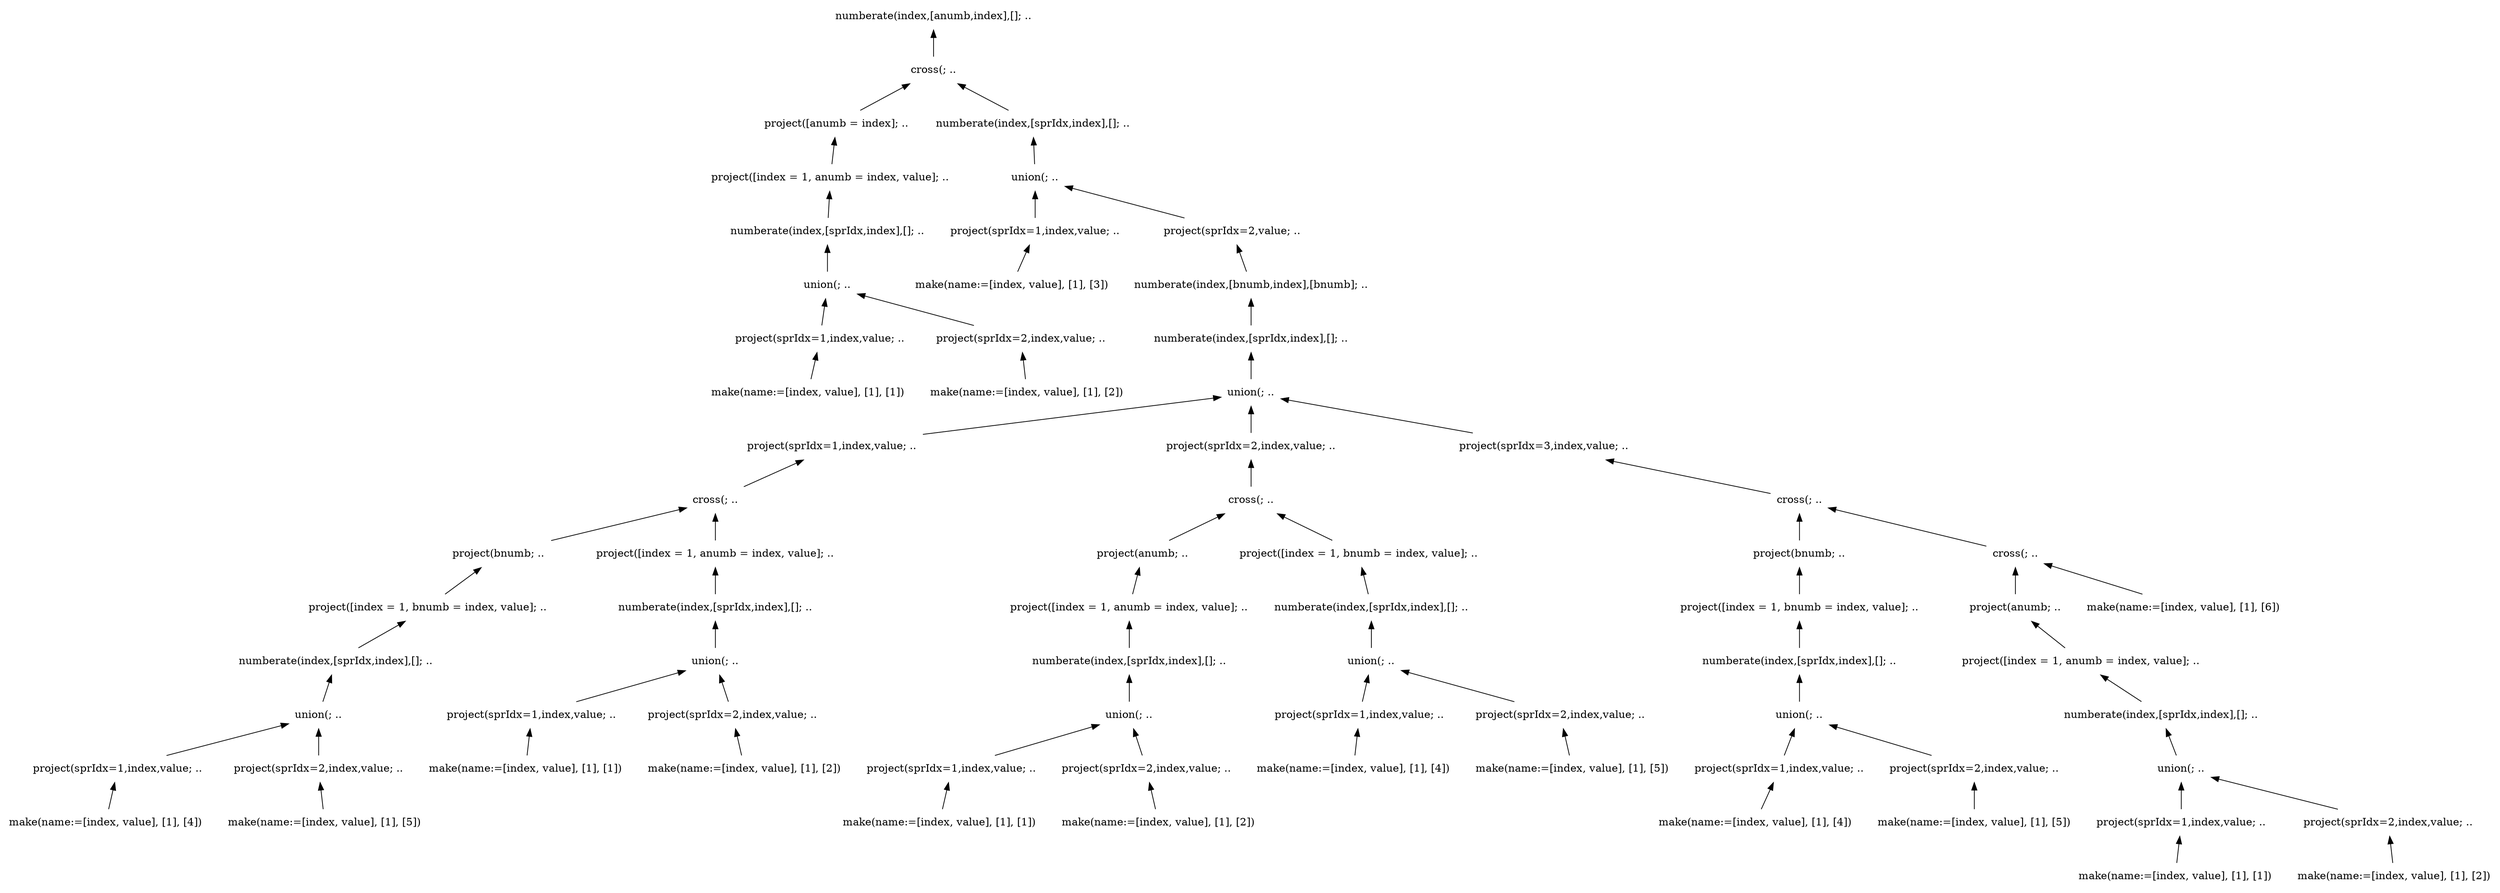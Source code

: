 digraph AST {
edge [color=black, dir=both, weight=1, fontcolor=black, arrowhead=none, arrowtail=normal]
node [shape=plaintext]
make8 [label="make(name:=[index, value], [1], [1])"]
project7 [label="project(sprIdx=1,index,value; .."]
make10 [label="make(name:=[index, value], [1], [2])"]
project9 [label="project(sprIdx=2,index,value; .."]
union6 [label="union(; .."]
numberate5 [label="numberate(index,[sprIdx,index],[]; .."]
project4 [label="project([index = 1, anumb = index, value]; .."]
project3 [label="project([anumb = index]; .."]
make14 [label="make(name:=[index, value], [1], [3])"]
project13 [label="project(sprIdx=1,index,value; .."]
make26 [label="make(name:=[index, value], [1], [4])"]
project25 [label="project(sprIdx=1,index,value; .."]
make28 [label="make(name:=[index, value], [1], [5])"]
project27 [label="project(sprIdx=2,index,value; .."]
union24 [label="union(; .."]
numberate23 [label="numberate(index,[sprIdx,index],[]; .."]
project22 [label="project([index = 1, bnumb = index, value]; .."]
project21 [label="project(bnumb; .."]
make33 [label="make(name:=[index, value], [1], [1])"]
project32 [label="project(sprIdx=1,index,value; .."]
make35 [label="make(name:=[index, value], [1], [2])"]
project34 [label="project(sprIdx=2,index,value; .."]
union31 [label="union(; .."]
numberate30 [label="numberate(index,[sprIdx,index],[]; .."]
project29 [label="project([index = 1, anumb = index, value]; .."]
cross20 [label="cross(; .."]
project19 [label="project(sprIdx=1,index,value; .."]
make43 [label="make(name:=[index, value], [1], [1])"]
project42 [label="project(sprIdx=1,index,value; .."]
make45 [label="make(name:=[index, value], [1], [2])"]
project44 [label="project(sprIdx=2,index,value; .."]
union41 [label="union(; .."]
numberate40 [label="numberate(index,[sprIdx,index],[]; .."]
project39 [label="project([index = 1, anumb = index, value]; .."]
project38 [label="project(anumb; .."]
make50 [label="make(name:=[index, value], [1], [4])"]
project49 [label="project(sprIdx=1,index,value; .."]
make52 [label="make(name:=[index, value], [1], [5])"]
project51 [label="project(sprIdx=2,index,value; .."]
union48 [label="union(; .."]
numberate47 [label="numberate(index,[sprIdx,index],[]; .."]
project46 [label="project([index = 1, bnumb = index, value]; .."]
cross37 [label="cross(; .."]
project36 [label="project(sprIdx=2,index,value; .."]
make60 [label="make(name:=[index, value], [1], [4])"]
project59 [label="project(sprIdx=1,index,value; .."]
make62 [label="make(name:=[index, value], [1], [5])"]
project61 [label="project(sprIdx=2,index,value; .."]
union58 [label="union(; .."]
numberate57 [label="numberate(index,[sprIdx,index],[]; .."]
project56 [label="project([index = 1, bnumb = index, value]; .."]
project55 [label="project(bnumb; .."]
make69 [label="make(name:=[index, value], [1], [1])"]
project68 [label="project(sprIdx=1,index,value; .."]
make71 [label="make(name:=[index, value], [1], [2])"]
project70 [label="project(sprIdx=2,index,value; .."]
union67 [label="union(; .."]
numberate66 [label="numberate(index,[sprIdx,index],[]; .."]
project65 [label="project([index = 1, anumb = index, value]; .."]
project64 [label="project(anumb; .."]
make72 [label="make(name:=[index, value], [1], [6])"]
cross63 [label="cross(; .."]
cross54 [label="cross(; .."]
project53 [label="project(sprIdx=3,index,value; .."]
union18 [label="union(; .."]
numberate17 [label="numberate(index,[sprIdx,index],[]; .."]
numberate16 [label="numberate(index,[bnumb,index],[bnumb]; .."]
project15 [label="project(sprIdx=2,value; .."]
union12 [label="union(; .."]
numberate11 [label="numberate(index,[sprIdx,index],[]; .."]
cross2 [label="cross(; .."]
numberate1 [label="numberate(index,[anumb,index],[]; .."]     


  numberate1 -> cross2
    cross2 -> project3
      project3 -> project4
        project4 -> numberate5
          numberate5 -> union6
            union6 -> project7
              project7 -> make8
              union6 -> project9
                project9 -> make10
      cross2 -> numberate11
        numberate11 -> union12
          union12 -> project13
            project13 -> make14
            union12 -> project15
              project15 -> numberate16
                numberate16 -> numberate17
                  numberate17 -> union18
                    union18 -> project19
                      project19 -> cross20
                        cross20 -> project21
                          project21 -> project22
                            project22 -> numberate23
                              numberate23 -> union24
                                union24 -> project25
                                  project25 -> make26
                                  union24 -> project27
                                    project27 -> make28
                          cross20 -> project29
                            project29 -> numberate30
                              numberate30 -> union31
                                union31 -> project32
                                  project32 -> make33
                                  union31 -> project34
                                    project34 -> make35
                      union18 -> project36
                        project36 -> cross37
                          cross37 -> project38
                            project38 -> project39
                              project39 -> numberate40
                                numberate40 -> union41
                                  union41 -> project42
                                    project42 -> make43
                                    union41 -> project44
                                      project44 -> make45
                            cross37 -> project46
                              project46 -> numberate47
                                numberate47 -> union48
                                  union48 -> project49
                                    project49 -> make50
                                    union48 -> project51
                                      project51 -> make52
                        union18 -> project53
                          project53 -> cross54
                            cross54 -> project55
                              project55 -> project56
                                project56 -> numberate57
                                  numberate57 -> union58
                                    union58 -> project59
                                      project59 -> make60
                                      union58 -> project61
                                        project61 -> make62
                              cross54 -> cross63
                                cross63 -> project64
                                  project64 -> project65
                                    project65 -> numberate66
                                      numberate66 -> union67
                                        union67 -> project68
                                          project68 -> make69
                                  cross63 -> make72
                                     union67 -> project70
                                            project70 -> make71
}